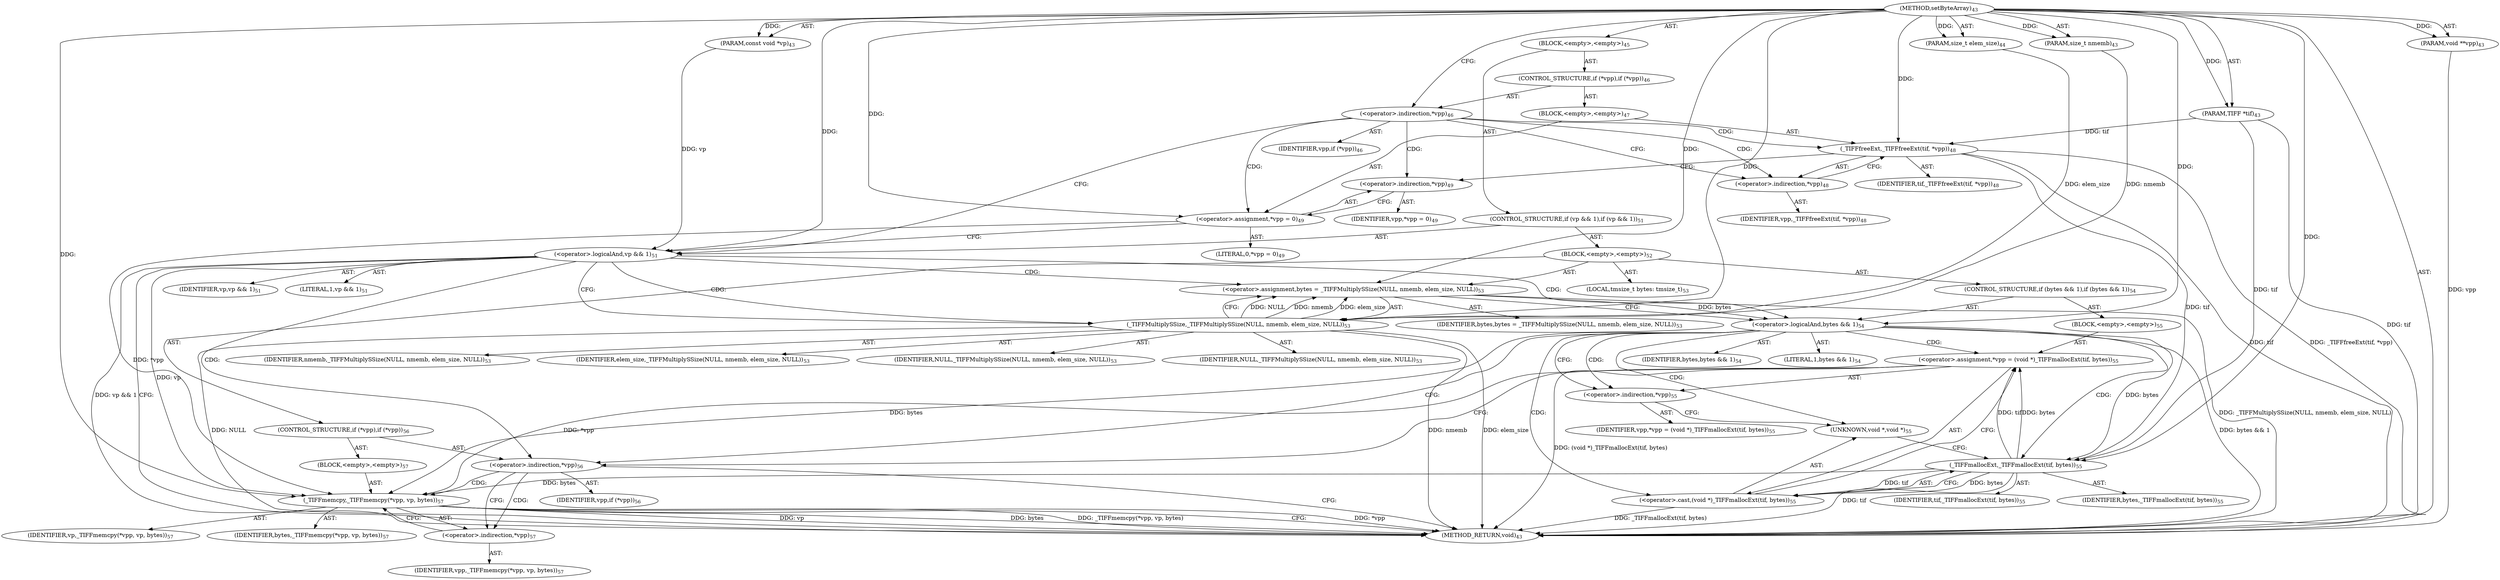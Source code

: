 digraph "setByteArray" {  
"39648" [label = <(METHOD,setByteArray)<SUB>43</SUB>> ]
"39649" [label = <(PARAM,TIFF *tif)<SUB>43</SUB>> ]
"39650" [label = <(PARAM,void **vpp)<SUB>43</SUB>> ]
"39651" [label = <(PARAM,const void *vp)<SUB>43</SUB>> ]
"39652" [label = <(PARAM,size_t nmemb)<SUB>43</SUB>> ]
"39653" [label = <(PARAM,size_t elem_size)<SUB>44</SUB>> ]
"39654" [label = <(BLOCK,&lt;empty&gt;,&lt;empty&gt;)<SUB>45</SUB>> ]
"39655" [label = <(CONTROL_STRUCTURE,if (*vpp),if (*vpp))<SUB>46</SUB>> ]
"39656" [label = <(&lt;operator&gt;.indirection,*vpp)<SUB>46</SUB>> ]
"39657" [label = <(IDENTIFIER,vpp,if (*vpp))<SUB>46</SUB>> ]
"39658" [label = <(BLOCK,&lt;empty&gt;,&lt;empty&gt;)<SUB>47</SUB>> ]
"39659" [label = <(_TIFFfreeExt,_TIFFfreeExt(tif, *vpp))<SUB>48</SUB>> ]
"39660" [label = <(IDENTIFIER,tif,_TIFFfreeExt(tif, *vpp))<SUB>48</SUB>> ]
"39661" [label = <(&lt;operator&gt;.indirection,*vpp)<SUB>48</SUB>> ]
"39662" [label = <(IDENTIFIER,vpp,_TIFFfreeExt(tif, *vpp))<SUB>48</SUB>> ]
"39663" [label = <(&lt;operator&gt;.assignment,*vpp = 0)<SUB>49</SUB>> ]
"39664" [label = <(&lt;operator&gt;.indirection,*vpp)<SUB>49</SUB>> ]
"39665" [label = <(IDENTIFIER,vpp,*vpp = 0)<SUB>49</SUB>> ]
"39666" [label = <(LITERAL,0,*vpp = 0)<SUB>49</SUB>> ]
"39667" [label = <(CONTROL_STRUCTURE,if (vp &amp;&amp; 1),if (vp &amp;&amp; 1))<SUB>51</SUB>> ]
"39668" [label = <(&lt;operator&gt;.logicalAnd,vp &amp;&amp; 1)<SUB>51</SUB>> ]
"39669" [label = <(IDENTIFIER,vp,vp &amp;&amp; 1)<SUB>51</SUB>> ]
"39670" [label = <(LITERAL,1,vp &amp;&amp; 1)<SUB>51</SUB>> ]
"39671" [label = <(BLOCK,&lt;empty&gt;,&lt;empty&gt;)<SUB>52</SUB>> ]
"39672" [label = <(LOCAL,tmsize_t bytes: tmsize_t)<SUB>53</SUB>> ]
"39673" [label = <(&lt;operator&gt;.assignment,bytes = _TIFFMultiplySSize(NULL, nmemb, elem_size, NULL))<SUB>53</SUB>> ]
"39674" [label = <(IDENTIFIER,bytes,bytes = _TIFFMultiplySSize(NULL, nmemb, elem_size, NULL))<SUB>53</SUB>> ]
"39675" [label = <(_TIFFMultiplySSize,_TIFFMultiplySSize(NULL, nmemb, elem_size, NULL))<SUB>53</SUB>> ]
"39676" [label = <(IDENTIFIER,NULL,_TIFFMultiplySSize(NULL, nmemb, elem_size, NULL))<SUB>53</SUB>> ]
"39677" [label = <(IDENTIFIER,nmemb,_TIFFMultiplySSize(NULL, nmemb, elem_size, NULL))<SUB>53</SUB>> ]
"39678" [label = <(IDENTIFIER,elem_size,_TIFFMultiplySSize(NULL, nmemb, elem_size, NULL))<SUB>53</SUB>> ]
"39679" [label = <(IDENTIFIER,NULL,_TIFFMultiplySSize(NULL, nmemb, elem_size, NULL))<SUB>53</SUB>> ]
"39680" [label = <(CONTROL_STRUCTURE,if (bytes &amp;&amp; 1),if (bytes &amp;&amp; 1))<SUB>54</SUB>> ]
"39681" [label = <(&lt;operator&gt;.logicalAnd,bytes &amp;&amp; 1)<SUB>54</SUB>> ]
"39682" [label = <(IDENTIFIER,bytes,bytes &amp;&amp; 1)<SUB>54</SUB>> ]
"39683" [label = <(LITERAL,1,bytes &amp;&amp; 1)<SUB>54</SUB>> ]
"39684" [label = <(BLOCK,&lt;empty&gt;,&lt;empty&gt;)<SUB>55</SUB>> ]
"39685" [label = <(&lt;operator&gt;.assignment,*vpp = (void *)_TIFFmallocExt(tif, bytes))<SUB>55</SUB>> ]
"39686" [label = <(&lt;operator&gt;.indirection,*vpp)<SUB>55</SUB>> ]
"39687" [label = <(IDENTIFIER,vpp,*vpp = (void *)_TIFFmallocExt(tif, bytes))<SUB>55</SUB>> ]
"39688" [label = <(&lt;operator&gt;.cast,(void *)_TIFFmallocExt(tif, bytes))<SUB>55</SUB>> ]
"39689" [label = <(UNKNOWN,void *,void *)<SUB>55</SUB>> ]
"39690" [label = <(_TIFFmallocExt,_TIFFmallocExt(tif, bytes))<SUB>55</SUB>> ]
"39691" [label = <(IDENTIFIER,tif,_TIFFmallocExt(tif, bytes))<SUB>55</SUB>> ]
"39692" [label = <(IDENTIFIER,bytes,_TIFFmallocExt(tif, bytes))<SUB>55</SUB>> ]
"39693" [label = <(CONTROL_STRUCTURE,if (*vpp),if (*vpp))<SUB>56</SUB>> ]
"39694" [label = <(&lt;operator&gt;.indirection,*vpp)<SUB>56</SUB>> ]
"39695" [label = <(IDENTIFIER,vpp,if (*vpp))<SUB>56</SUB>> ]
"39696" [label = <(BLOCK,&lt;empty&gt;,&lt;empty&gt;)<SUB>57</SUB>> ]
"39697" [label = <(_TIFFmemcpy,_TIFFmemcpy(*vpp, vp, bytes))<SUB>57</SUB>> ]
"39698" [label = <(&lt;operator&gt;.indirection,*vpp)<SUB>57</SUB>> ]
"39699" [label = <(IDENTIFIER,vpp,_TIFFmemcpy(*vpp, vp, bytes))<SUB>57</SUB>> ]
"39700" [label = <(IDENTIFIER,vp,_TIFFmemcpy(*vpp, vp, bytes))<SUB>57</SUB>> ]
"39701" [label = <(IDENTIFIER,bytes,_TIFFmemcpy(*vpp, vp, bytes))<SUB>57</SUB>> ]
"39702" [label = <(METHOD_RETURN,void)<SUB>43</SUB>> ]
  "39648" -> "39649"  [ label = "AST: "] 
  "39648" -> "39650"  [ label = "AST: "] 
  "39648" -> "39651"  [ label = "AST: "] 
  "39648" -> "39652"  [ label = "AST: "] 
  "39648" -> "39653"  [ label = "AST: "] 
  "39648" -> "39654"  [ label = "AST: "] 
  "39648" -> "39702"  [ label = "AST: "] 
  "39654" -> "39655"  [ label = "AST: "] 
  "39654" -> "39667"  [ label = "AST: "] 
  "39655" -> "39656"  [ label = "AST: "] 
  "39655" -> "39658"  [ label = "AST: "] 
  "39656" -> "39657"  [ label = "AST: "] 
  "39658" -> "39659"  [ label = "AST: "] 
  "39658" -> "39663"  [ label = "AST: "] 
  "39659" -> "39660"  [ label = "AST: "] 
  "39659" -> "39661"  [ label = "AST: "] 
  "39661" -> "39662"  [ label = "AST: "] 
  "39663" -> "39664"  [ label = "AST: "] 
  "39663" -> "39666"  [ label = "AST: "] 
  "39664" -> "39665"  [ label = "AST: "] 
  "39667" -> "39668"  [ label = "AST: "] 
  "39667" -> "39671"  [ label = "AST: "] 
  "39668" -> "39669"  [ label = "AST: "] 
  "39668" -> "39670"  [ label = "AST: "] 
  "39671" -> "39672"  [ label = "AST: "] 
  "39671" -> "39673"  [ label = "AST: "] 
  "39671" -> "39680"  [ label = "AST: "] 
  "39671" -> "39693"  [ label = "AST: "] 
  "39673" -> "39674"  [ label = "AST: "] 
  "39673" -> "39675"  [ label = "AST: "] 
  "39675" -> "39676"  [ label = "AST: "] 
  "39675" -> "39677"  [ label = "AST: "] 
  "39675" -> "39678"  [ label = "AST: "] 
  "39675" -> "39679"  [ label = "AST: "] 
  "39680" -> "39681"  [ label = "AST: "] 
  "39680" -> "39684"  [ label = "AST: "] 
  "39681" -> "39682"  [ label = "AST: "] 
  "39681" -> "39683"  [ label = "AST: "] 
  "39684" -> "39685"  [ label = "AST: "] 
  "39685" -> "39686"  [ label = "AST: "] 
  "39685" -> "39688"  [ label = "AST: "] 
  "39686" -> "39687"  [ label = "AST: "] 
  "39688" -> "39689"  [ label = "AST: "] 
  "39688" -> "39690"  [ label = "AST: "] 
  "39690" -> "39691"  [ label = "AST: "] 
  "39690" -> "39692"  [ label = "AST: "] 
  "39693" -> "39694"  [ label = "AST: "] 
  "39693" -> "39696"  [ label = "AST: "] 
  "39694" -> "39695"  [ label = "AST: "] 
  "39696" -> "39697"  [ label = "AST: "] 
  "39697" -> "39698"  [ label = "AST: "] 
  "39697" -> "39700"  [ label = "AST: "] 
  "39697" -> "39701"  [ label = "AST: "] 
  "39698" -> "39699"  [ label = "AST: "] 
  "39656" -> "39661"  [ label = "CFG: "] 
  "39656" -> "39668"  [ label = "CFG: "] 
  "39668" -> "39702"  [ label = "CFG: "] 
  "39668" -> "39675"  [ label = "CFG: "] 
  "39659" -> "39664"  [ label = "CFG: "] 
  "39663" -> "39668"  [ label = "CFG: "] 
  "39673" -> "39681"  [ label = "CFG: "] 
  "39661" -> "39659"  [ label = "CFG: "] 
  "39664" -> "39663"  [ label = "CFG: "] 
  "39675" -> "39673"  [ label = "CFG: "] 
  "39681" -> "39686"  [ label = "CFG: "] 
  "39681" -> "39694"  [ label = "CFG: "] 
  "39694" -> "39702"  [ label = "CFG: "] 
  "39694" -> "39698"  [ label = "CFG: "] 
  "39685" -> "39694"  [ label = "CFG: "] 
  "39697" -> "39702"  [ label = "CFG: "] 
  "39686" -> "39689"  [ label = "CFG: "] 
  "39688" -> "39685"  [ label = "CFG: "] 
  "39698" -> "39697"  [ label = "CFG: "] 
  "39689" -> "39690"  [ label = "CFG: "] 
  "39690" -> "39688"  [ label = "CFG: "] 
  "39648" -> "39656"  [ label = "CFG: "] 
  "39649" -> "39702"  [ label = "DDG: tif"] 
  "39650" -> "39702"  [ label = "DDG: vpp"] 
  "39659" -> "39702"  [ label = "DDG: tif"] 
  "39659" -> "39702"  [ label = "DDG: _TIFFfreeExt(tif, *vpp)"] 
  "39668" -> "39702"  [ label = "DDG: vp &amp;&amp; 1"] 
  "39675" -> "39702"  [ label = "DDG: NULL"] 
  "39675" -> "39702"  [ label = "DDG: nmemb"] 
  "39675" -> "39702"  [ label = "DDG: elem_size"] 
  "39673" -> "39702"  [ label = "DDG: _TIFFMultiplySSize(NULL, nmemb, elem_size, NULL)"] 
  "39681" -> "39702"  [ label = "DDG: bytes &amp;&amp; 1"] 
  "39690" -> "39702"  [ label = "DDG: tif"] 
  "39688" -> "39702"  [ label = "DDG: _TIFFmallocExt(tif, bytes)"] 
  "39685" -> "39702"  [ label = "DDG: (void *)_TIFFmallocExt(tif, bytes)"] 
  "39697" -> "39702"  [ label = "DDG: *vpp"] 
  "39697" -> "39702"  [ label = "DDG: vp"] 
  "39697" -> "39702"  [ label = "DDG: bytes"] 
  "39697" -> "39702"  [ label = "DDG: _TIFFmemcpy(*vpp, vp, bytes)"] 
  "39648" -> "39649"  [ label = "DDG: "] 
  "39648" -> "39650"  [ label = "DDG: "] 
  "39648" -> "39651"  [ label = "DDG: "] 
  "39648" -> "39652"  [ label = "DDG: "] 
  "39648" -> "39653"  [ label = "DDG: "] 
  "39648" -> "39663"  [ label = "DDG: "] 
  "39651" -> "39668"  [ label = "DDG: vp"] 
  "39648" -> "39668"  [ label = "DDG: "] 
  "39675" -> "39673"  [ label = "DDG: NULL"] 
  "39675" -> "39673"  [ label = "DDG: nmemb"] 
  "39675" -> "39673"  [ label = "DDG: elem_size"] 
  "39649" -> "39659"  [ label = "DDG: tif"] 
  "39648" -> "39659"  [ label = "DDG: "] 
  "39648" -> "39673"  [ label = "DDG: "] 
  "39648" -> "39675"  [ label = "DDG: "] 
  "39652" -> "39675"  [ label = "DDG: nmemb"] 
  "39653" -> "39675"  [ label = "DDG: elem_size"] 
  "39673" -> "39681"  [ label = "DDG: bytes"] 
  "39648" -> "39681"  [ label = "DDG: "] 
  "39690" -> "39685"  [ label = "DDG: tif"] 
  "39690" -> "39685"  [ label = "DDG: bytes"] 
  "39663" -> "39697"  [ label = "DDG: *vpp"] 
  "39685" -> "39697"  [ label = "DDG: *vpp"] 
  "39668" -> "39697"  [ label = "DDG: vp"] 
  "39648" -> "39697"  [ label = "DDG: "] 
  "39681" -> "39697"  [ label = "DDG: bytes"] 
  "39690" -> "39697"  [ label = "DDG: bytes"] 
  "39690" -> "39688"  [ label = "DDG: tif"] 
  "39690" -> "39688"  [ label = "DDG: bytes"] 
  "39659" -> "39690"  [ label = "DDG: tif"] 
  "39649" -> "39690"  [ label = "DDG: tif"] 
  "39648" -> "39690"  [ label = "DDG: "] 
  "39681" -> "39690"  [ label = "DDG: bytes"] 
  "39656" -> "39659"  [ label = "CDG: "] 
  "39656" -> "39663"  [ label = "CDG: "] 
  "39656" -> "39664"  [ label = "CDG: "] 
  "39656" -> "39661"  [ label = "CDG: "] 
  "39668" -> "39675"  [ label = "CDG: "] 
  "39668" -> "39673"  [ label = "CDG: "] 
  "39668" -> "39694"  [ label = "CDG: "] 
  "39668" -> "39681"  [ label = "CDG: "] 
  "39681" -> "39688"  [ label = "CDG: "] 
  "39681" -> "39686"  [ label = "CDG: "] 
  "39681" -> "39690"  [ label = "CDG: "] 
  "39681" -> "39685"  [ label = "CDG: "] 
  "39681" -> "39689"  [ label = "CDG: "] 
  "39694" -> "39697"  [ label = "CDG: "] 
  "39694" -> "39698"  [ label = "CDG: "] 
}
